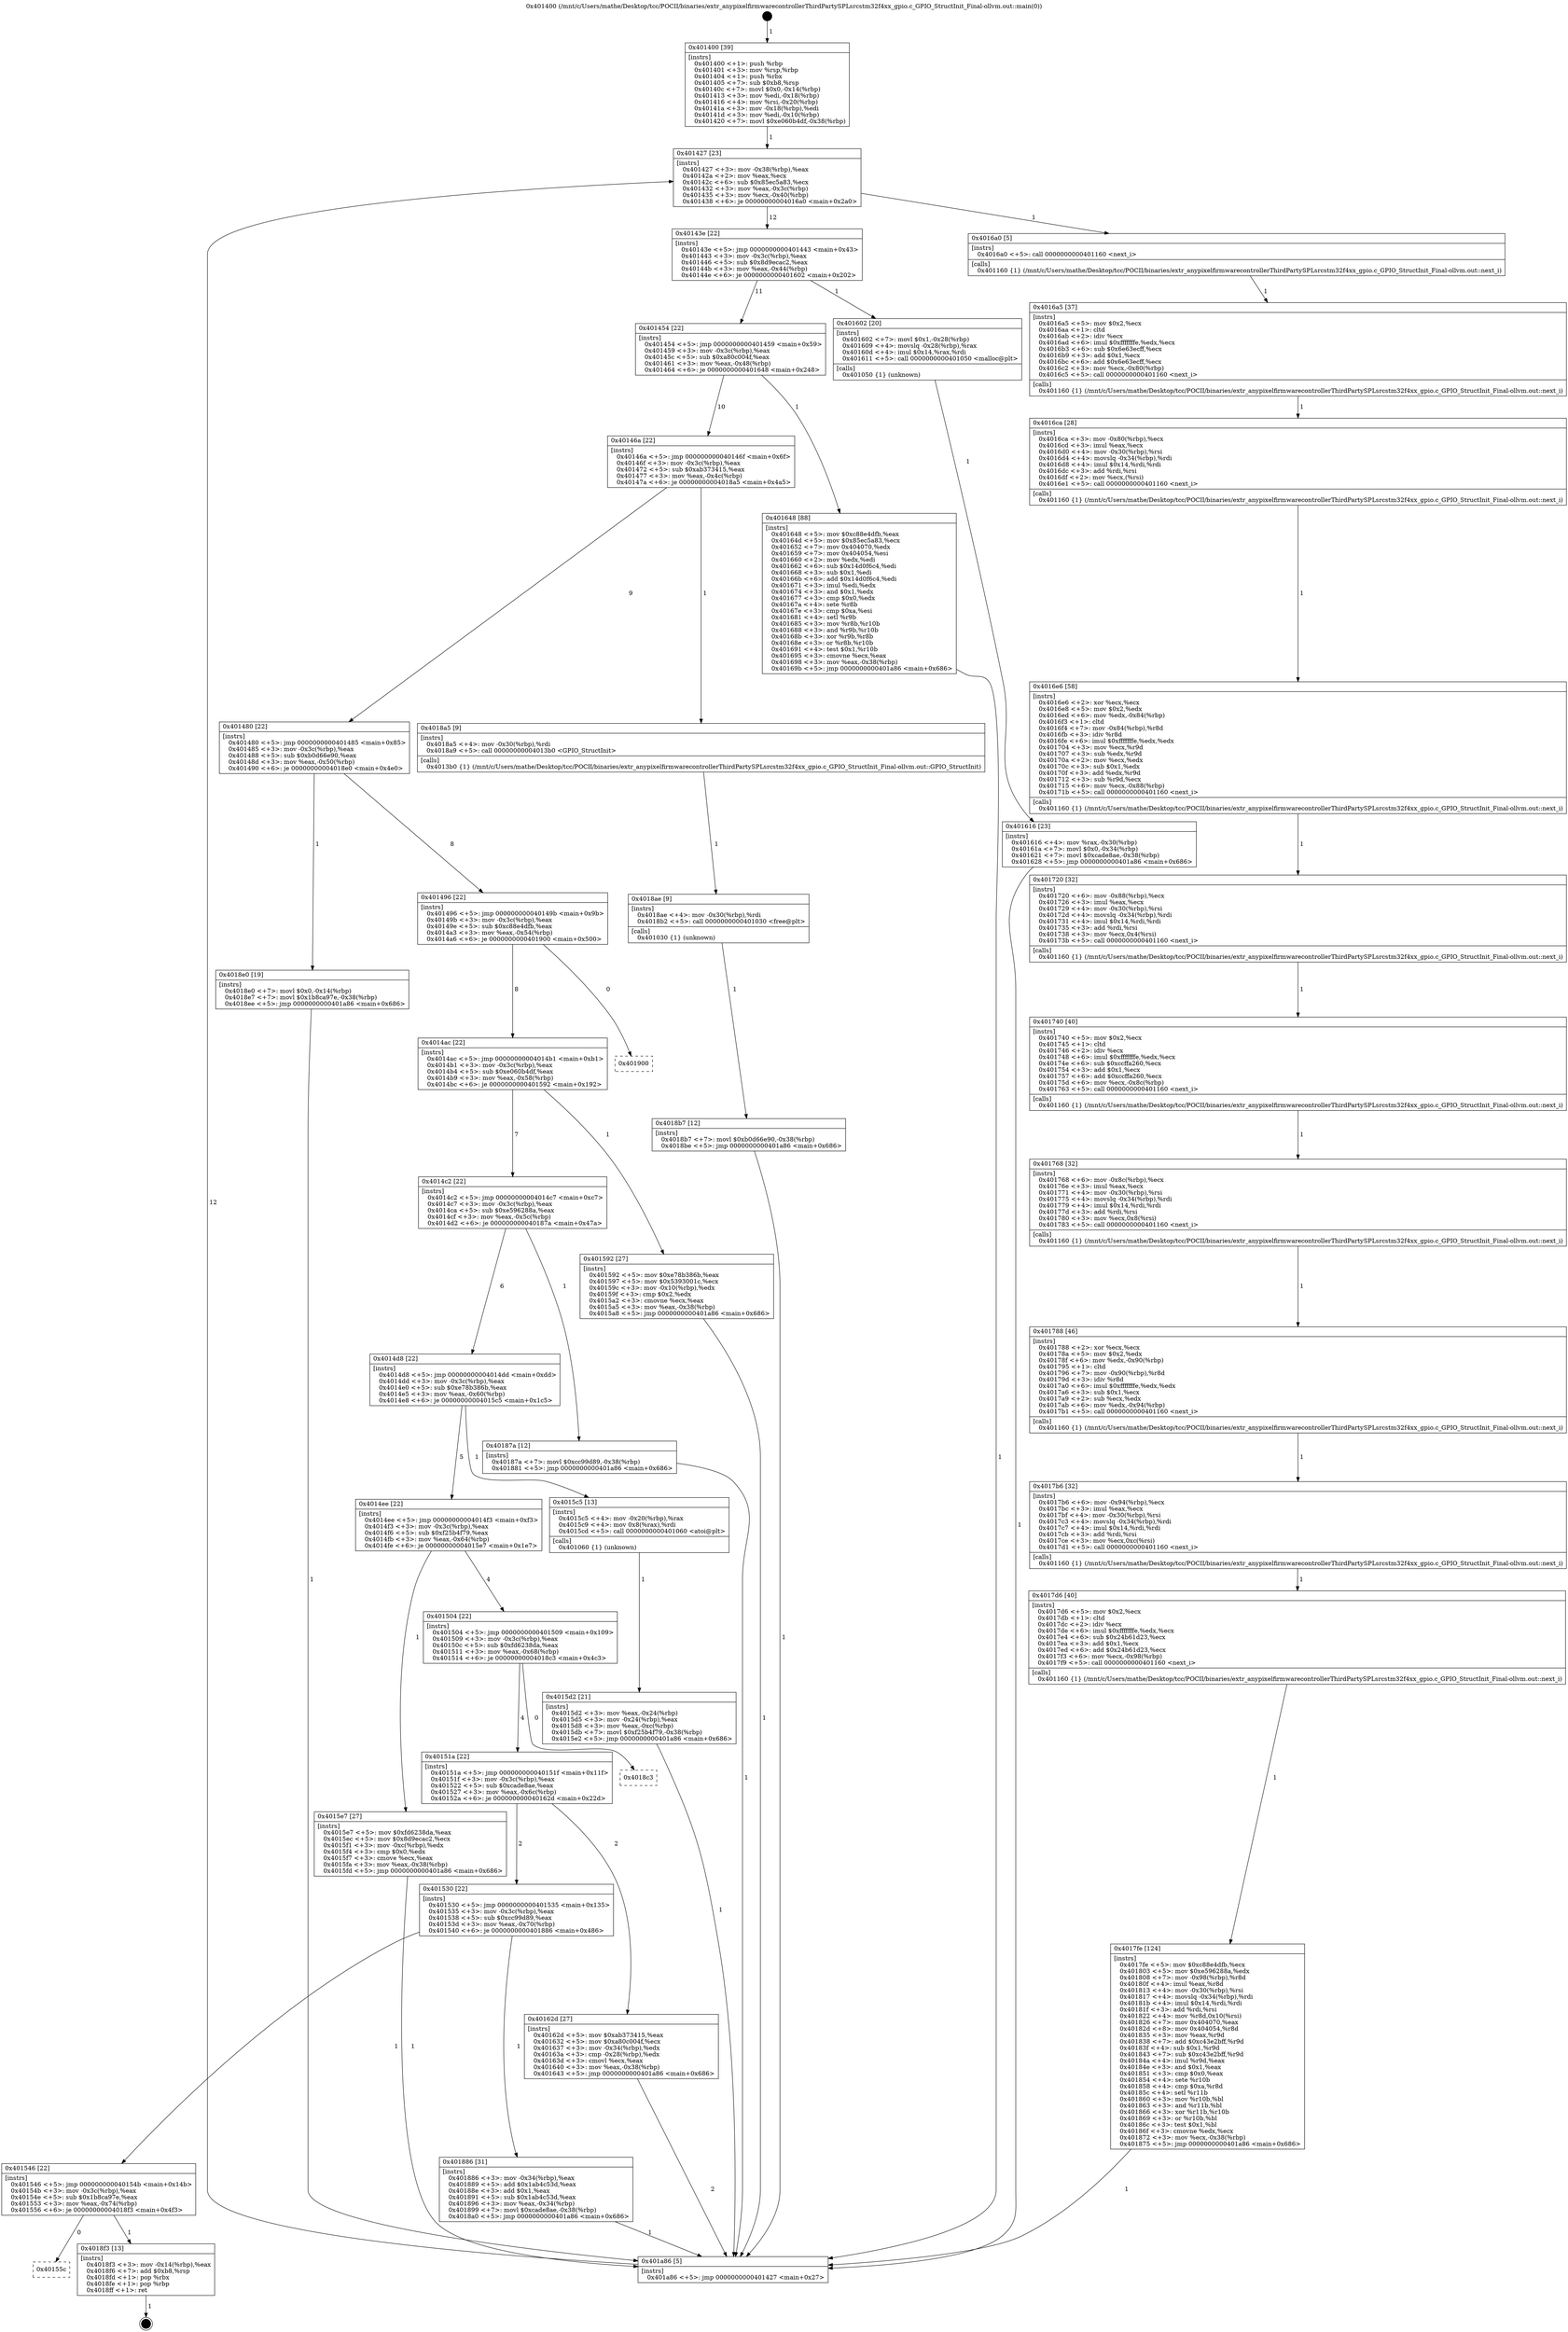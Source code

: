 digraph "0x401400" {
  label = "0x401400 (/mnt/c/Users/mathe/Desktop/tcc/POCII/binaries/extr_anypixelfirmwarecontrollerThirdPartySPLsrcstm32f4xx_gpio.c_GPIO_StructInit_Final-ollvm.out::main(0))"
  labelloc = "t"
  node[shape=record]

  Entry [label="",width=0.3,height=0.3,shape=circle,fillcolor=black,style=filled]
  "0x401427" [label="{
     0x401427 [23]\l
     | [instrs]\l
     &nbsp;&nbsp;0x401427 \<+3\>: mov -0x38(%rbp),%eax\l
     &nbsp;&nbsp;0x40142a \<+2\>: mov %eax,%ecx\l
     &nbsp;&nbsp;0x40142c \<+6\>: sub $0x85ec5a83,%ecx\l
     &nbsp;&nbsp;0x401432 \<+3\>: mov %eax,-0x3c(%rbp)\l
     &nbsp;&nbsp;0x401435 \<+3\>: mov %ecx,-0x40(%rbp)\l
     &nbsp;&nbsp;0x401438 \<+6\>: je 00000000004016a0 \<main+0x2a0\>\l
  }"]
  "0x4016a0" [label="{
     0x4016a0 [5]\l
     | [instrs]\l
     &nbsp;&nbsp;0x4016a0 \<+5\>: call 0000000000401160 \<next_i\>\l
     | [calls]\l
     &nbsp;&nbsp;0x401160 \{1\} (/mnt/c/Users/mathe/Desktop/tcc/POCII/binaries/extr_anypixelfirmwarecontrollerThirdPartySPLsrcstm32f4xx_gpio.c_GPIO_StructInit_Final-ollvm.out::next_i)\l
  }"]
  "0x40143e" [label="{
     0x40143e [22]\l
     | [instrs]\l
     &nbsp;&nbsp;0x40143e \<+5\>: jmp 0000000000401443 \<main+0x43\>\l
     &nbsp;&nbsp;0x401443 \<+3\>: mov -0x3c(%rbp),%eax\l
     &nbsp;&nbsp;0x401446 \<+5\>: sub $0x8d9ecac2,%eax\l
     &nbsp;&nbsp;0x40144b \<+3\>: mov %eax,-0x44(%rbp)\l
     &nbsp;&nbsp;0x40144e \<+6\>: je 0000000000401602 \<main+0x202\>\l
  }"]
  Exit [label="",width=0.3,height=0.3,shape=circle,fillcolor=black,style=filled,peripheries=2]
  "0x401602" [label="{
     0x401602 [20]\l
     | [instrs]\l
     &nbsp;&nbsp;0x401602 \<+7\>: movl $0x1,-0x28(%rbp)\l
     &nbsp;&nbsp;0x401609 \<+4\>: movslq -0x28(%rbp),%rax\l
     &nbsp;&nbsp;0x40160d \<+4\>: imul $0x14,%rax,%rdi\l
     &nbsp;&nbsp;0x401611 \<+5\>: call 0000000000401050 \<malloc@plt\>\l
     | [calls]\l
     &nbsp;&nbsp;0x401050 \{1\} (unknown)\l
  }"]
  "0x401454" [label="{
     0x401454 [22]\l
     | [instrs]\l
     &nbsp;&nbsp;0x401454 \<+5\>: jmp 0000000000401459 \<main+0x59\>\l
     &nbsp;&nbsp;0x401459 \<+3\>: mov -0x3c(%rbp),%eax\l
     &nbsp;&nbsp;0x40145c \<+5\>: sub $0xa80c004f,%eax\l
     &nbsp;&nbsp;0x401461 \<+3\>: mov %eax,-0x48(%rbp)\l
     &nbsp;&nbsp;0x401464 \<+6\>: je 0000000000401648 \<main+0x248\>\l
  }"]
  "0x40155c" [label="{
     0x40155c\l
  }", style=dashed]
  "0x401648" [label="{
     0x401648 [88]\l
     | [instrs]\l
     &nbsp;&nbsp;0x401648 \<+5\>: mov $0xc88e4dfb,%eax\l
     &nbsp;&nbsp;0x40164d \<+5\>: mov $0x85ec5a83,%ecx\l
     &nbsp;&nbsp;0x401652 \<+7\>: mov 0x404070,%edx\l
     &nbsp;&nbsp;0x401659 \<+7\>: mov 0x404054,%esi\l
     &nbsp;&nbsp;0x401660 \<+2\>: mov %edx,%edi\l
     &nbsp;&nbsp;0x401662 \<+6\>: sub $0x14d0f6c4,%edi\l
     &nbsp;&nbsp;0x401668 \<+3\>: sub $0x1,%edi\l
     &nbsp;&nbsp;0x40166b \<+6\>: add $0x14d0f6c4,%edi\l
     &nbsp;&nbsp;0x401671 \<+3\>: imul %edi,%edx\l
     &nbsp;&nbsp;0x401674 \<+3\>: and $0x1,%edx\l
     &nbsp;&nbsp;0x401677 \<+3\>: cmp $0x0,%edx\l
     &nbsp;&nbsp;0x40167a \<+4\>: sete %r8b\l
     &nbsp;&nbsp;0x40167e \<+3\>: cmp $0xa,%esi\l
     &nbsp;&nbsp;0x401681 \<+4\>: setl %r9b\l
     &nbsp;&nbsp;0x401685 \<+3\>: mov %r8b,%r10b\l
     &nbsp;&nbsp;0x401688 \<+3\>: and %r9b,%r10b\l
     &nbsp;&nbsp;0x40168b \<+3\>: xor %r9b,%r8b\l
     &nbsp;&nbsp;0x40168e \<+3\>: or %r8b,%r10b\l
     &nbsp;&nbsp;0x401691 \<+4\>: test $0x1,%r10b\l
     &nbsp;&nbsp;0x401695 \<+3\>: cmovne %ecx,%eax\l
     &nbsp;&nbsp;0x401698 \<+3\>: mov %eax,-0x38(%rbp)\l
     &nbsp;&nbsp;0x40169b \<+5\>: jmp 0000000000401a86 \<main+0x686\>\l
  }"]
  "0x40146a" [label="{
     0x40146a [22]\l
     | [instrs]\l
     &nbsp;&nbsp;0x40146a \<+5\>: jmp 000000000040146f \<main+0x6f\>\l
     &nbsp;&nbsp;0x40146f \<+3\>: mov -0x3c(%rbp),%eax\l
     &nbsp;&nbsp;0x401472 \<+5\>: sub $0xab373415,%eax\l
     &nbsp;&nbsp;0x401477 \<+3\>: mov %eax,-0x4c(%rbp)\l
     &nbsp;&nbsp;0x40147a \<+6\>: je 00000000004018a5 \<main+0x4a5\>\l
  }"]
  "0x4018f3" [label="{
     0x4018f3 [13]\l
     | [instrs]\l
     &nbsp;&nbsp;0x4018f3 \<+3\>: mov -0x14(%rbp),%eax\l
     &nbsp;&nbsp;0x4018f6 \<+7\>: add $0xb8,%rsp\l
     &nbsp;&nbsp;0x4018fd \<+1\>: pop %rbx\l
     &nbsp;&nbsp;0x4018fe \<+1\>: pop %rbp\l
     &nbsp;&nbsp;0x4018ff \<+1\>: ret\l
  }"]
  "0x4018a5" [label="{
     0x4018a5 [9]\l
     | [instrs]\l
     &nbsp;&nbsp;0x4018a5 \<+4\>: mov -0x30(%rbp),%rdi\l
     &nbsp;&nbsp;0x4018a9 \<+5\>: call 00000000004013b0 \<GPIO_StructInit\>\l
     | [calls]\l
     &nbsp;&nbsp;0x4013b0 \{1\} (/mnt/c/Users/mathe/Desktop/tcc/POCII/binaries/extr_anypixelfirmwarecontrollerThirdPartySPLsrcstm32f4xx_gpio.c_GPIO_StructInit_Final-ollvm.out::GPIO_StructInit)\l
  }"]
  "0x401480" [label="{
     0x401480 [22]\l
     | [instrs]\l
     &nbsp;&nbsp;0x401480 \<+5\>: jmp 0000000000401485 \<main+0x85\>\l
     &nbsp;&nbsp;0x401485 \<+3\>: mov -0x3c(%rbp),%eax\l
     &nbsp;&nbsp;0x401488 \<+5\>: sub $0xb0d66e90,%eax\l
     &nbsp;&nbsp;0x40148d \<+3\>: mov %eax,-0x50(%rbp)\l
     &nbsp;&nbsp;0x401490 \<+6\>: je 00000000004018e0 \<main+0x4e0\>\l
  }"]
  "0x4018b7" [label="{
     0x4018b7 [12]\l
     | [instrs]\l
     &nbsp;&nbsp;0x4018b7 \<+7\>: movl $0xb0d66e90,-0x38(%rbp)\l
     &nbsp;&nbsp;0x4018be \<+5\>: jmp 0000000000401a86 \<main+0x686\>\l
  }"]
  "0x4018e0" [label="{
     0x4018e0 [19]\l
     | [instrs]\l
     &nbsp;&nbsp;0x4018e0 \<+7\>: movl $0x0,-0x14(%rbp)\l
     &nbsp;&nbsp;0x4018e7 \<+7\>: movl $0x1b8ca97e,-0x38(%rbp)\l
     &nbsp;&nbsp;0x4018ee \<+5\>: jmp 0000000000401a86 \<main+0x686\>\l
  }"]
  "0x401496" [label="{
     0x401496 [22]\l
     | [instrs]\l
     &nbsp;&nbsp;0x401496 \<+5\>: jmp 000000000040149b \<main+0x9b\>\l
     &nbsp;&nbsp;0x40149b \<+3\>: mov -0x3c(%rbp),%eax\l
     &nbsp;&nbsp;0x40149e \<+5\>: sub $0xc88e4dfb,%eax\l
     &nbsp;&nbsp;0x4014a3 \<+3\>: mov %eax,-0x54(%rbp)\l
     &nbsp;&nbsp;0x4014a6 \<+6\>: je 0000000000401900 \<main+0x500\>\l
  }"]
  "0x4018ae" [label="{
     0x4018ae [9]\l
     | [instrs]\l
     &nbsp;&nbsp;0x4018ae \<+4\>: mov -0x30(%rbp),%rdi\l
     &nbsp;&nbsp;0x4018b2 \<+5\>: call 0000000000401030 \<free@plt\>\l
     | [calls]\l
     &nbsp;&nbsp;0x401030 \{1\} (unknown)\l
  }"]
  "0x401900" [label="{
     0x401900\l
  }", style=dashed]
  "0x4014ac" [label="{
     0x4014ac [22]\l
     | [instrs]\l
     &nbsp;&nbsp;0x4014ac \<+5\>: jmp 00000000004014b1 \<main+0xb1\>\l
     &nbsp;&nbsp;0x4014b1 \<+3\>: mov -0x3c(%rbp),%eax\l
     &nbsp;&nbsp;0x4014b4 \<+5\>: sub $0xe060b4df,%eax\l
     &nbsp;&nbsp;0x4014b9 \<+3\>: mov %eax,-0x58(%rbp)\l
     &nbsp;&nbsp;0x4014bc \<+6\>: je 0000000000401592 \<main+0x192\>\l
  }"]
  "0x401546" [label="{
     0x401546 [22]\l
     | [instrs]\l
     &nbsp;&nbsp;0x401546 \<+5\>: jmp 000000000040154b \<main+0x14b\>\l
     &nbsp;&nbsp;0x40154b \<+3\>: mov -0x3c(%rbp),%eax\l
     &nbsp;&nbsp;0x40154e \<+5\>: sub $0x1b8ca97e,%eax\l
     &nbsp;&nbsp;0x401553 \<+3\>: mov %eax,-0x74(%rbp)\l
     &nbsp;&nbsp;0x401556 \<+6\>: je 00000000004018f3 \<main+0x4f3\>\l
  }"]
  "0x401592" [label="{
     0x401592 [27]\l
     | [instrs]\l
     &nbsp;&nbsp;0x401592 \<+5\>: mov $0xe78b386b,%eax\l
     &nbsp;&nbsp;0x401597 \<+5\>: mov $0x5393001c,%ecx\l
     &nbsp;&nbsp;0x40159c \<+3\>: mov -0x10(%rbp),%edx\l
     &nbsp;&nbsp;0x40159f \<+3\>: cmp $0x2,%edx\l
     &nbsp;&nbsp;0x4015a2 \<+3\>: cmovne %ecx,%eax\l
     &nbsp;&nbsp;0x4015a5 \<+3\>: mov %eax,-0x38(%rbp)\l
     &nbsp;&nbsp;0x4015a8 \<+5\>: jmp 0000000000401a86 \<main+0x686\>\l
  }"]
  "0x4014c2" [label="{
     0x4014c2 [22]\l
     | [instrs]\l
     &nbsp;&nbsp;0x4014c2 \<+5\>: jmp 00000000004014c7 \<main+0xc7\>\l
     &nbsp;&nbsp;0x4014c7 \<+3\>: mov -0x3c(%rbp),%eax\l
     &nbsp;&nbsp;0x4014ca \<+5\>: sub $0xe596288a,%eax\l
     &nbsp;&nbsp;0x4014cf \<+3\>: mov %eax,-0x5c(%rbp)\l
     &nbsp;&nbsp;0x4014d2 \<+6\>: je 000000000040187a \<main+0x47a\>\l
  }"]
  "0x401a86" [label="{
     0x401a86 [5]\l
     | [instrs]\l
     &nbsp;&nbsp;0x401a86 \<+5\>: jmp 0000000000401427 \<main+0x27\>\l
  }"]
  "0x401400" [label="{
     0x401400 [39]\l
     | [instrs]\l
     &nbsp;&nbsp;0x401400 \<+1\>: push %rbp\l
     &nbsp;&nbsp;0x401401 \<+3\>: mov %rsp,%rbp\l
     &nbsp;&nbsp;0x401404 \<+1\>: push %rbx\l
     &nbsp;&nbsp;0x401405 \<+7\>: sub $0xb8,%rsp\l
     &nbsp;&nbsp;0x40140c \<+7\>: movl $0x0,-0x14(%rbp)\l
     &nbsp;&nbsp;0x401413 \<+3\>: mov %edi,-0x18(%rbp)\l
     &nbsp;&nbsp;0x401416 \<+4\>: mov %rsi,-0x20(%rbp)\l
     &nbsp;&nbsp;0x40141a \<+3\>: mov -0x18(%rbp),%edi\l
     &nbsp;&nbsp;0x40141d \<+3\>: mov %edi,-0x10(%rbp)\l
     &nbsp;&nbsp;0x401420 \<+7\>: movl $0xe060b4df,-0x38(%rbp)\l
  }"]
  "0x401886" [label="{
     0x401886 [31]\l
     | [instrs]\l
     &nbsp;&nbsp;0x401886 \<+3\>: mov -0x34(%rbp),%eax\l
     &nbsp;&nbsp;0x401889 \<+5\>: add $0x1ab4c53d,%eax\l
     &nbsp;&nbsp;0x40188e \<+3\>: add $0x1,%eax\l
     &nbsp;&nbsp;0x401891 \<+5\>: sub $0x1ab4c53d,%eax\l
     &nbsp;&nbsp;0x401896 \<+3\>: mov %eax,-0x34(%rbp)\l
     &nbsp;&nbsp;0x401899 \<+7\>: movl $0xcade8ae,-0x38(%rbp)\l
     &nbsp;&nbsp;0x4018a0 \<+5\>: jmp 0000000000401a86 \<main+0x686\>\l
  }"]
  "0x40187a" [label="{
     0x40187a [12]\l
     | [instrs]\l
     &nbsp;&nbsp;0x40187a \<+7\>: movl $0xcc99d89,-0x38(%rbp)\l
     &nbsp;&nbsp;0x401881 \<+5\>: jmp 0000000000401a86 \<main+0x686\>\l
  }"]
  "0x4014d8" [label="{
     0x4014d8 [22]\l
     | [instrs]\l
     &nbsp;&nbsp;0x4014d8 \<+5\>: jmp 00000000004014dd \<main+0xdd\>\l
     &nbsp;&nbsp;0x4014dd \<+3\>: mov -0x3c(%rbp),%eax\l
     &nbsp;&nbsp;0x4014e0 \<+5\>: sub $0xe78b386b,%eax\l
     &nbsp;&nbsp;0x4014e5 \<+3\>: mov %eax,-0x60(%rbp)\l
     &nbsp;&nbsp;0x4014e8 \<+6\>: je 00000000004015c5 \<main+0x1c5\>\l
  }"]
  "0x4017fe" [label="{
     0x4017fe [124]\l
     | [instrs]\l
     &nbsp;&nbsp;0x4017fe \<+5\>: mov $0xc88e4dfb,%ecx\l
     &nbsp;&nbsp;0x401803 \<+5\>: mov $0xe596288a,%edx\l
     &nbsp;&nbsp;0x401808 \<+7\>: mov -0x98(%rbp),%r8d\l
     &nbsp;&nbsp;0x40180f \<+4\>: imul %eax,%r8d\l
     &nbsp;&nbsp;0x401813 \<+4\>: mov -0x30(%rbp),%rsi\l
     &nbsp;&nbsp;0x401817 \<+4\>: movslq -0x34(%rbp),%rdi\l
     &nbsp;&nbsp;0x40181b \<+4\>: imul $0x14,%rdi,%rdi\l
     &nbsp;&nbsp;0x40181f \<+3\>: add %rdi,%rsi\l
     &nbsp;&nbsp;0x401822 \<+4\>: mov %r8d,0x10(%rsi)\l
     &nbsp;&nbsp;0x401826 \<+7\>: mov 0x404070,%eax\l
     &nbsp;&nbsp;0x40182d \<+8\>: mov 0x404054,%r8d\l
     &nbsp;&nbsp;0x401835 \<+3\>: mov %eax,%r9d\l
     &nbsp;&nbsp;0x401838 \<+7\>: add $0xc43e2bff,%r9d\l
     &nbsp;&nbsp;0x40183f \<+4\>: sub $0x1,%r9d\l
     &nbsp;&nbsp;0x401843 \<+7\>: sub $0xc43e2bff,%r9d\l
     &nbsp;&nbsp;0x40184a \<+4\>: imul %r9d,%eax\l
     &nbsp;&nbsp;0x40184e \<+3\>: and $0x1,%eax\l
     &nbsp;&nbsp;0x401851 \<+3\>: cmp $0x0,%eax\l
     &nbsp;&nbsp;0x401854 \<+4\>: sete %r10b\l
     &nbsp;&nbsp;0x401858 \<+4\>: cmp $0xa,%r8d\l
     &nbsp;&nbsp;0x40185c \<+4\>: setl %r11b\l
     &nbsp;&nbsp;0x401860 \<+3\>: mov %r10b,%bl\l
     &nbsp;&nbsp;0x401863 \<+3\>: and %r11b,%bl\l
     &nbsp;&nbsp;0x401866 \<+3\>: xor %r11b,%r10b\l
     &nbsp;&nbsp;0x401869 \<+3\>: or %r10b,%bl\l
     &nbsp;&nbsp;0x40186c \<+3\>: test $0x1,%bl\l
     &nbsp;&nbsp;0x40186f \<+3\>: cmovne %edx,%ecx\l
     &nbsp;&nbsp;0x401872 \<+3\>: mov %ecx,-0x38(%rbp)\l
     &nbsp;&nbsp;0x401875 \<+5\>: jmp 0000000000401a86 \<main+0x686\>\l
  }"]
  "0x4015c5" [label="{
     0x4015c5 [13]\l
     | [instrs]\l
     &nbsp;&nbsp;0x4015c5 \<+4\>: mov -0x20(%rbp),%rax\l
     &nbsp;&nbsp;0x4015c9 \<+4\>: mov 0x8(%rax),%rdi\l
     &nbsp;&nbsp;0x4015cd \<+5\>: call 0000000000401060 \<atoi@plt\>\l
     | [calls]\l
     &nbsp;&nbsp;0x401060 \{1\} (unknown)\l
  }"]
  "0x4014ee" [label="{
     0x4014ee [22]\l
     | [instrs]\l
     &nbsp;&nbsp;0x4014ee \<+5\>: jmp 00000000004014f3 \<main+0xf3\>\l
     &nbsp;&nbsp;0x4014f3 \<+3\>: mov -0x3c(%rbp),%eax\l
     &nbsp;&nbsp;0x4014f6 \<+5\>: sub $0xf25b4f79,%eax\l
     &nbsp;&nbsp;0x4014fb \<+3\>: mov %eax,-0x64(%rbp)\l
     &nbsp;&nbsp;0x4014fe \<+6\>: je 00000000004015e7 \<main+0x1e7\>\l
  }"]
  "0x4015d2" [label="{
     0x4015d2 [21]\l
     | [instrs]\l
     &nbsp;&nbsp;0x4015d2 \<+3\>: mov %eax,-0x24(%rbp)\l
     &nbsp;&nbsp;0x4015d5 \<+3\>: mov -0x24(%rbp),%eax\l
     &nbsp;&nbsp;0x4015d8 \<+3\>: mov %eax,-0xc(%rbp)\l
     &nbsp;&nbsp;0x4015db \<+7\>: movl $0xf25b4f79,-0x38(%rbp)\l
     &nbsp;&nbsp;0x4015e2 \<+5\>: jmp 0000000000401a86 \<main+0x686\>\l
  }"]
  "0x4017d6" [label="{
     0x4017d6 [40]\l
     | [instrs]\l
     &nbsp;&nbsp;0x4017d6 \<+5\>: mov $0x2,%ecx\l
     &nbsp;&nbsp;0x4017db \<+1\>: cltd\l
     &nbsp;&nbsp;0x4017dc \<+2\>: idiv %ecx\l
     &nbsp;&nbsp;0x4017de \<+6\>: imul $0xfffffffe,%edx,%ecx\l
     &nbsp;&nbsp;0x4017e4 \<+6\>: sub $0x24b61d23,%ecx\l
     &nbsp;&nbsp;0x4017ea \<+3\>: add $0x1,%ecx\l
     &nbsp;&nbsp;0x4017ed \<+6\>: add $0x24b61d23,%ecx\l
     &nbsp;&nbsp;0x4017f3 \<+6\>: mov %ecx,-0x98(%rbp)\l
     &nbsp;&nbsp;0x4017f9 \<+5\>: call 0000000000401160 \<next_i\>\l
     | [calls]\l
     &nbsp;&nbsp;0x401160 \{1\} (/mnt/c/Users/mathe/Desktop/tcc/POCII/binaries/extr_anypixelfirmwarecontrollerThirdPartySPLsrcstm32f4xx_gpio.c_GPIO_StructInit_Final-ollvm.out::next_i)\l
  }"]
  "0x4015e7" [label="{
     0x4015e7 [27]\l
     | [instrs]\l
     &nbsp;&nbsp;0x4015e7 \<+5\>: mov $0xfd6238da,%eax\l
     &nbsp;&nbsp;0x4015ec \<+5\>: mov $0x8d9ecac2,%ecx\l
     &nbsp;&nbsp;0x4015f1 \<+3\>: mov -0xc(%rbp),%edx\l
     &nbsp;&nbsp;0x4015f4 \<+3\>: cmp $0x0,%edx\l
     &nbsp;&nbsp;0x4015f7 \<+3\>: cmove %ecx,%eax\l
     &nbsp;&nbsp;0x4015fa \<+3\>: mov %eax,-0x38(%rbp)\l
     &nbsp;&nbsp;0x4015fd \<+5\>: jmp 0000000000401a86 \<main+0x686\>\l
  }"]
  "0x401504" [label="{
     0x401504 [22]\l
     | [instrs]\l
     &nbsp;&nbsp;0x401504 \<+5\>: jmp 0000000000401509 \<main+0x109\>\l
     &nbsp;&nbsp;0x401509 \<+3\>: mov -0x3c(%rbp),%eax\l
     &nbsp;&nbsp;0x40150c \<+5\>: sub $0xfd6238da,%eax\l
     &nbsp;&nbsp;0x401511 \<+3\>: mov %eax,-0x68(%rbp)\l
     &nbsp;&nbsp;0x401514 \<+6\>: je 00000000004018c3 \<main+0x4c3\>\l
  }"]
  "0x401616" [label="{
     0x401616 [23]\l
     | [instrs]\l
     &nbsp;&nbsp;0x401616 \<+4\>: mov %rax,-0x30(%rbp)\l
     &nbsp;&nbsp;0x40161a \<+7\>: movl $0x0,-0x34(%rbp)\l
     &nbsp;&nbsp;0x401621 \<+7\>: movl $0xcade8ae,-0x38(%rbp)\l
     &nbsp;&nbsp;0x401628 \<+5\>: jmp 0000000000401a86 \<main+0x686\>\l
  }"]
  "0x4017b6" [label="{
     0x4017b6 [32]\l
     | [instrs]\l
     &nbsp;&nbsp;0x4017b6 \<+6\>: mov -0x94(%rbp),%ecx\l
     &nbsp;&nbsp;0x4017bc \<+3\>: imul %eax,%ecx\l
     &nbsp;&nbsp;0x4017bf \<+4\>: mov -0x30(%rbp),%rsi\l
     &nbsp;&nbsp;0x4017c3 \<+4\>: movslq -0x34(%rbp),%rdi\l
     &nbsp;&nbsp;0x4017c7 \<+4\>: imul $0x14,%rdi,%rdi\l
     &nbsp;&nbsp;0x4017cb \<+3\>: add %rdi,%rsi\l
     &nbsp;&nbsp;0x4017ce \<+3\>: mov %ecx,0xc(%rsi)\l
     &nbsp;&nbsp;0x4017d1 \<+5\>: call 0000000000401160 \<next_i\>\l
     | [calls]\l
     &nbsp;&nbsp;0x401160 \{1\} (/mnt/c/Users/mathe/Desktop/tcc/POCII/binaries/extr_anypixelfirmwarecontrollerThirdPartySPLsrcstm32f4xx_gpio.c_GPIO_StructInit_Final-ollvm.out::next_i)\l
  }"]
  "0x4018c3" [label="{
     0x4018c3\l
  }", style=dashed]
  "0x40151a" [label="{
     0x40151a [22]\l
     | [instrs]\l
     &nbsp;&nbsp;0x40151a \<+5\>: jmp 000000000040151f \<main+0x11f\>\l
     &nbsp;&nbsp;0x40151f \<+3\>: mov -0x3c(%rbp),%eax\l
     &nbsp;&nbsp;0x401522 \<+5\>: sub $0xcade8ae,%eax\l
     &nbsp;&nbsp;0x401527 \<+3\>: mov %eax,-0x6c(%rbp)\l
     &nbsp;&nbsp;0x40152a \<+6\>: je 000000000040162d \<main+0x22d\>\l
  }"]
  "0x401788" [label="{
     0x401788 [46]\l
     | [instrs]\l
     &nbsp;&nbsp;0x401788 \<+2\>: xor %ecx,%ecx\l
     &nbsp;&nbsp;0x40178a \<+5\>: mov $0x2,%edx\l
     &nbsp;&nbsp;0x40178f \<+6\>: mov %edx,-0x90(%rbp)\l
     &nbsp;&nbsp;0x401795 \<+1\>: cltd\l
     &nbsp;&nbsp;0x401796 \<+7\>: mov -0x90(%rbp),%r8d\l
     &nbsp;&nbsp;0x40179d \<+3\>: idiv %r8d\l
     &nbsp;&nbsp;0x4017a0 \<+6\>: imul $0xfffffffe,%edx,%edx\l
     &nbsp;&nbsp;0x4017a6 \<+3\>: sub $0x1,%ecx\l
     &nbsp;&nbsp;0x4017a9 \<+2\>: sub %ecx,%edx\l
     &nbsp;&nbsp;0x4017ab \<+6\>: mov %edx,-0x94(%rbp)\l
     &nbsp;&nbsp;0x4017b1 \<+5\>: call 0000000000401160 \<next_i\>\l
     | [calls]\l
     &nbsp;&nbsp;0x401160 \{1\} (/mnt/c/Users/mathe/Desktop/tcc/POCII/binaries/extr_anypixelfirmwarecontrollerThirdPartySPLsrcstm32f4xx_gpio.c_GPIO_StructInit_Final-ollvm.out::next_i)\l
  }"]
  "0x40162d" [label="{
     0x40162d [27]\l
     | [instrs]\l
     &nbsp;&nbsp;0x40162d \<+5\>: mov $0xab373415,%eax\l
     &nbsp;&nbsp;0x401632 \<+5\>: mov $0xa80c004f,%ecx\l
     &nbsp;&nbsp;0x401637 \<+3\>: mov -0x34(%rbp),%edx\l
     &nbsp;&nbsp;0x40163a \<+3\>: cmp -0x28(%rbp),%edx\l
     &nbsp;&nbsp;0x40163d \<+3\>: cmovl %ecx,%eax\l
     &nbsp;&nbsp;0x401640 \<+3\>: mov %eax,-0x38(%rbp)\l
     &nbsp;&nbsp;0x401643 \<+5\>: jmp 0000000000401a86 \<main+0x686\>\l
  }"]
  "0x401530" [label="{
     0x401530 [22]\l
     | [instrs]\l
     &nbsp;&nbsp;0x401530 \<+5\>: jmp 0000000000401535 \<main+0x135\>\l
     &nbsp;&nbsp;0x401535 \<+3\>: mov -0x3c(%rbp),%eax\l
     &nbsp;&nbsp;0x401538 \<+5\>: sub $0xcc99d89,%eax\l
     &nbsp;&nbsp;0x40153d \<+3\>: mov %eax,-0x70(%rbp)\l
     &nbsp;&nbsp;0x401540 \<+6\>: je 0000000000401886 \<main+0x486\>\l
  }"]
  "0x4016a5" [label="{
     0x4016a5 [37]\l
     | [instrs]\l
     &nbsp;&nbsp;0x4016a5 \<+5\>: mov $0x2,%ecx\l
     &nbsp;&nbsp;0x4016aa \<+1\>: cltd\l
     &nbsp;&nbsp;0x4016ab \<+2\>: idiv %ecx\l
     &nbsp;&nbsp;0x4016ad \<+6\>: imul $0xfffffffe,%edx,%ecx\l
     &nbsp;&nbsp;0x4016b3 \<+6\>: sub $0x6e63ecff,%ecx\l
     &nbsp;&nbsp;0x4016b9 \<+3\>: add $0x1,%ecx\l
     &nbsp;&nbsp;0x4016bc \<+6\>: add $0x6e63ecff,%ecx\l
     &nbsp;&nbsp;0x4016c2 \<+3\>: mov %ecx,-0x80(%rbp)\l
     &nbsp;&nbsp;0x4016c5 \<+5\>: call 0000000000401160 \<next_i\>\l
     | [calls]\l
     &nbsp;&nbsp;0x401160 \{1\} (/mnt/c/Users/mathe/Desktop/tcc/POCII/binaries/extr_anypixelfirmwarecontrollerThirdPartySPLsrcstm32f4xx_gpio.c_GPIO_StructInit_Final-ollvm.out::next_i)\l
  }"]
  "0x4016ca" [label="{
     0x4016ca [28]\l
     | [instrs]\l
     &nbsp;&nbsp;0x4016ca \<+3\>: mov -0x80(%rbp),%ecx\l
     &nbsp;&nbsp;0x4016cd \<+3\>: imul %eax,%ecx\l
     &nbsp;&nbsp;0x4016d0 \<+4\>: mov -0x30(%rbp),%rsi\l
     &nbsp;&nbsp;0x4016d4 \<+4\>: movslq -0x34(%rbp),%rdi\l
     &nbsp;&nbsp;0x4016d8 \<+4\>: imul $0x14,%rdi,%rdi\l
     &nbsp;&nbsp;0x4016dc \<+3\>: add %rdi,%rsi\l
     &nbsp;&nbsp;0x4016df \<+2\>: mov %ecx,(%rsi)\l
     &nbsp;&nbsp;0x4016e1 \<+5\>: call 0000000000401160 \<next_i\>\l
     | [calls]\l
     &nbsp;&nbsp;0x401160 \{1\} (/mnt/c/Users/mathe/Desktop/tcc/POCII/binaries/extr_anypixelfirmwarecontrollerThirdPartySPLsrcstm32f4xx_gpio.c_GPIO_StructInit_Final-ollvm.out::next_i)\l
  }"]
  "0x4016e6" [label="{
     0x4016e6 [58]\l
     | [instrs]\l
     &nbsp;&nbsp;0x4016e6 \<+2\>: xor %ecx,%ecx\l
     &nbsp;&nbsp;0x4016e8 \<+5\>: mov $0x2,%edx\l
     &nbsp;&nbsp;0x4016ed \<+6\>: mov %edx,-0x84(%rbp)\l
     &nbsp;&nbsp;0x4016f3 \<+1\>: cltd\l
     &nbsp;&nbsp;0x4016f4 \<+7\>: mov -0x84(%rbp),%r8d\l
     &nbsp;&nbsp;0x4016fb \<+3\>: idiv %r8d\l
     &nbsp;&nbsp;0x4016fe \<+6\>: imul $0xfffffffe,%edx,%edx\l
     &nbsp;&nbsp;0x401704 \<+3\>: mov %ecx,%r9d\l
     &nbsp;&nbsp;0x401707 \<+3\>: sub %edx,%r9d\l
     &nbsp;&nbsp;0x40170a \<+2\>: mov %ecx,%edx\l
     &nbsp;&nbsp;0x40170c \<+3\>: sub $0x1,%edx\l
     &nbsp;&nbsp;0x40170f \<+3\>: add %edx,%r9d\l
     &nbsp;&nbsp;0x401712 \<+3\>: sub %r9d,%ecx\l
     &nbsp;&nbsp;0x401715 \<+6\>: mov %ecx,-0x88(%rbp)\l
     &nbsp;&nbsp;0x40171b \<+5\>: call 0000000000401160 \<next_i\>\l
     | [calls]\l
     &nbsp;&nbsp;0x401160 \{1\} (/mnt/c/Users/mathe/Desktop/tcc/POCII/binaries/extr_anypixelfirmwarecontrollerThirdPartySPLsrcstm32f4xx_gpio.c_GPIO_StructInit_Final-ollvm.out::next_i)\l
  }"]
  "0x401720" [label="{
     0x401720 [32]\l
     | [instrs]\l
     &nbsp;&nbsp;0x401720 \<+6\>: mov -0x88(%rbp),%ecx\l
     &nbsp;&nbsp;0x401726 \<+3\>: imul %eax,%ecx\l
     &nbsp;&nbsp;0x401729 \<+4\>: mov -0x30(%rbp),%rsi\l
     &nbsp;&nbsp;0x40172d \<+4\>: movslq -0x34(%rbp),%rdi\l
     &nbsp;&nbsp;0x401731 \<+4\>: imul $0x14,%rdi,%rdi\l
     &nbsp;&nbsp;0x401735 \<+3\>: add %rdi,%rsi\l
     &nbsp;&nbsp;0x401738 \<+3\>: mov %ecx,0x4(%rsi)\l
     &nbsp;&nbsp;0x40173b \<+5\>: call 0000000000401160 \<next_i\>\l
     | [calls]\l
     &nbsp;&nbsp;0x401160 \{1\} (/mnt/c/Users/mathe/Desktop/tcc/POCII/binaries/extr_anypixelfirmwarecontrollerThirdPartySPLsrcstm32f4xx_gpio.c_GPIO_StructInit_Final-ollvm.out::next_i)\l
  }"]
  "0x401740" [label="{
     0x401740 [40]\l
     | [instrs]\l
     &nbsp;&nbsp;0x401740 \<+5\>: mov $0x2,%ecx\l
     &nbsp;&nbsp;0x401745 \<+1\>: cltd\l
     &nbsp;&nbsp;0x401746 \<+2\>: idiv %ecx\l
     &nbsp;&nbsp;0x401748 \<+6\>: imul $0xfffffffe,%edx,%ecx\l
     &nbsp;&nbsp;0x40174e \<+6\>: sub $0xccffa260,%ecx\l
     &nbsp;&nbsp;0x401754 \<+3\>: add $0x1,%ecx\l
     &nbsp;&nbsp;0x401757 \<+6\>: add $0xccffa260,%ecx\l
     &nbsp;&nbsp;0x40175d \<+6\>: mov %ecx,-0x8c(%rbp)\l
     &nbsp;&nbsp;0x401763 \<+5\>: call 0000000000401160 \<next_i\>\l
     | [calls]\l
     &nbsp;&nbsp;0x401160 \{1\} (/mnt/c/Users/mathe/Desktop/tcc/POCII/binaries/extr_anypixelfirmwarecontrollerThirdPartySPLsrcstm32f4xx_gpio.c_GPIO_StructInit_Final-ollvm.out::next_i)\l
  }"]
  "0x401768" [label="{
     0x401768 [32]\l
     | [instrs]\l
     &nbsp;&nbsp;0x401768 \<+6\>: mov -0x8c(%rbp),%ecx\l
     &nbsp;&nbsp;0x40176e \<+3\>: imul %eax,%ecx\l
     &nbsp;&nbsp;0x401771 \<+4\>: mov -0x30(%rbp),%rsi\l
     &nbsp;&nbsp;0x401775 \<+4\>: movslq -0x34(%rbp),%rdi\l
     &nbsp;&nbsp;0x401779 \<+4\>: imul $0x14,%rdi,%rdi\l
     &nbsp;&nbsp;0x40177d \<+3\>: add %rdi,%rsi\l
     &nbsp;&nbsp;0x401780 \<+3\>: mov %ecx,0x8(%rsi)\l
     &nbsp;&nbsp;0x401783 \<+5\>: call 0000000000401160 \<next_i\>\l
     | [calls]\l
     &nbsp;&nbsp;0x401160 \{1\} (/mnt/c/Users/mathe/Desktop/tcc/POCII/binaries/extr_anypixelfirmwarecontrollerThirdPartySPLsrcstm32f4xx_gpio.c_GPIO_StructInit_Final-ollvm.out::next_i)\l
  }"]
  Entry -> "0x401400" [label=" 1"]
  "0x401427" -> "0x4016a0" [label=" 1"]
  "0x401427" -> "0x40143e" [label=" 12"]
  "0x4018f3" -> Exit [label=" 1"]
  "0x40143e" -> "0x401602" [label=" 1"]
  "0x40143e" -> "0x401454" [label=" 11"]
  "0x401546" -> "0x40155c" [label=" 0"]
  "0x401454" -> "0x401648" [label=" 1"]
  "0x401454" -> "0x40146a" [label=" 10"]
  "0x401546" -> "0x4018f3" [label=" 1"]
  "0x40146a" -> "0x4018a5" [label=" 1"]
  "0x40146a" -> "0x401480" [label=" 9"]
  "0x4018e0" -> "0x401a86" [label=" 1"]
  "0x401480" -> "0x4018e0" [label=" 1"]
  "0x401480" -> "0x401496" [label=" 8"]
  "0x4018b7" -> "0x401a86" [label=" 1"]
  "0x401496" -> "0x401900" [label=" 0"]
  "0x401496" -> "0x4014ac" [label=" 8"]
  "0x4018ae" -> "0x4018b7" [label=" 1"]
  "0x4014ac" -> "0x401592" [label=" 1"]
  "0x4014ac" -> "0x4014c2" [label=" 7"]
  "0x401592" -> "0x401a86" [label=" 1"]
  "0x401400" -> "0x401427" [label=" 1"]
  "0x401a86" -> "0x401427" [label=" 12"]
  "0x4018a5" -> "0x4018ae" [label=" 1"]
  "0x4014c2" -> "0x40187a" [label=" 1"]
  "0x4014c2" -> "0x4014d8" [label=" 6"]
  "0x401886" -> "0x401a86" [label=" 1"]
  "0x4014d8" -> "0x4015c5" [label=" 1"]
  "0x4014d8" -> "0x4014ee" [label=" 5"]
  "0x4015c5" -> "0x4015d2" [label=" 1"]
  "0x4015d2" -> "0x401a86" [label=" 1"]
  "0x401530" -> "0x401886" [label=" 1"]
  "0x4014ee" -> "0x4015e7" [label=" 1"]
  "0x4014ee" -> "0x401504" [label=" 4"]
  "0x4015e7" -> "0x401a86" [label=" 1"]
  "0x401602" -> "0x401616" [label=" 1"]
  "0x401616" -> "0x401a86" [label=" 1"]
  "0x401530" -> "0x401546" [label=" 1"]
  "0x401504" -> "0x4018c3" [label=" 0"]
  "0x401504" -> "0x40151a" [label=" 4"]
  "0x40187a" -> "0x401a86" [label=" 1"]
  "0x40151a" -> "0x40162d" [label=" 2"]
  "0x40151a" -> "0x401530" [label=" 2"]
  "0x40162d" -> "0x401a86" [label=" 2"]
  "0x401648" -> "0x401a86" [label=" 1"]
  "0x4016a0" -> "0x4016a5" [label=" 1"]
  "0x4016a5" -> "0x4016ca" [label=" 1"]
  "0x4016ca" -> "0x4016e6" [label=" 1"]
  "0x4016e6" -> "0x401720" [label=" 1"]
  "0x401720" -> "0x401740" [label=" 1"]
  "0x401740" -> "0x401768" [label=" 1"]
  "0x401768" -> "0x401788" [label=" 1"]
  "0x401788" -> "0x4017b6" [label=" 1"]
  "0x4017b6" -> "0x4017d6" [label=" 1"]
  "0x4017d6" -> "0x4017fe" [label=" 1"]
  "0x4017fe" -> "0x401a86" [label=" 1"]
}
